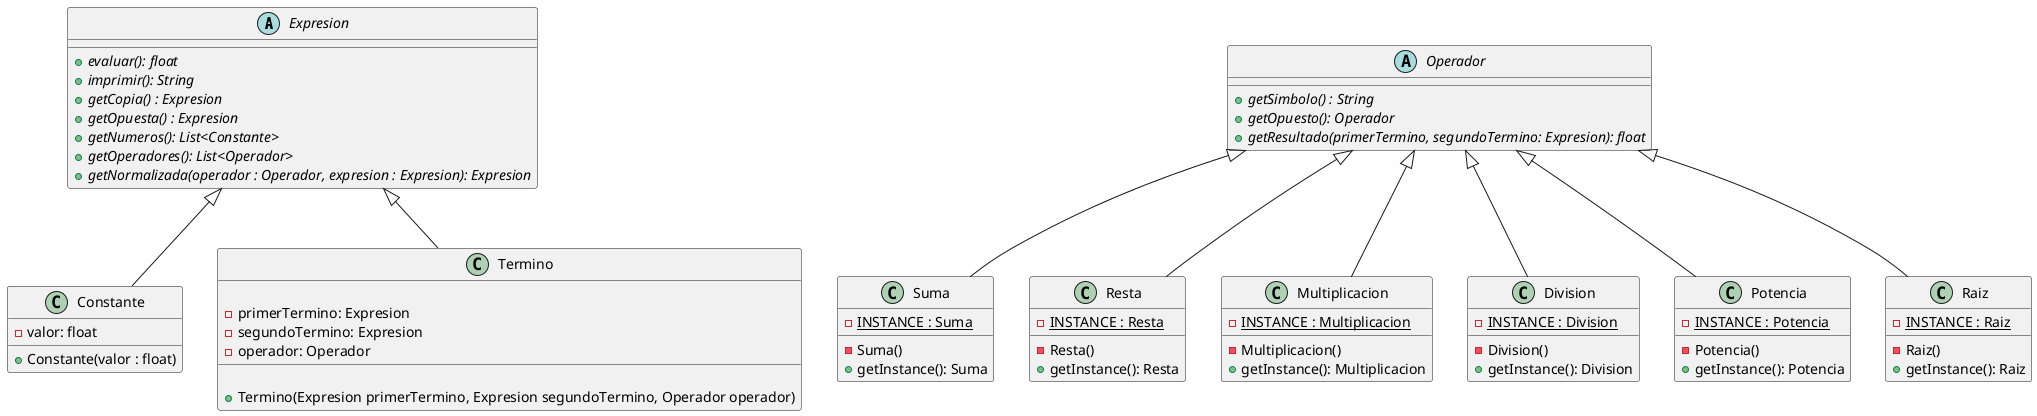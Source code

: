 @startuml T1E1

abstract class Expresion {
	+ {abstract} evaluar(): float
	+ {abstract} imprimir(): String
	+ {abstract} getCopia() : Expresion
	+ {abstract} getOpuesta() : Expresion
    + {abstract} getNumeros(): List<Constante>
	+ {abstract} getOperadores(): List<Operador>
	+ {abstract} getNormalizada(operador : Operador, expresion : Expresion): Expresion
}

Expresion <|-- Constante
class Constante {
	- valor: float
	+ Constante(valor : float)
}
    
Expresion <|-- Termino
class Termino {
	{field}
	- primerTermino: Expresion
	- segundoTermino: Expresion
	- operador: Operador
	{method}
	+ Termino(Expresion primerTermino, Expresion segundoTermino, Operador operador)
}
    
abstract class Operador {
    + {abstract} getSimbolo() : String
    + {abstract} getOpuesto(): Operador
    + {abstract} getResultado(primerTermino, segundoTermino: Expresion): float
}
    
Operador <|-- Suma
class Suma {
    - {field} {static} INSTANCE : Suma
    - {method} Suma()
    + {method} getInstance(): Suma
}
    
Operador <|-- Resta
class Resta {
    - {field} {static} INSTANCE : Resta
    - {method} Resta()
    + {method} getInstance(): Resta
}

Operador <|-- Multiplicacion
class Multiplicacion {
	- {field} {static} INSTANCE : Multiplicacion
    - {method} Multiplicacion()
    + {method} getInstance(): Multiplicacion
}
    
Operador <|-- Division
class Division {
    - {field} {static} INSTANCE : Division
    - {method} Division()
    + {method} getInstance(): Division
}

Operador <|-- Potencia
class Potencia {
    - {field} {static} INSTANCE : Potencia
    - {method} Potencia()
    + {method} getInstance(): Potencia
}

Operador <|-- Raiz
class Raiz {
    - {field} {static} INSTANCE : Raiz
    - {method} Raiz()
    + {method} getInstance(): Raiz
}

@enduml
